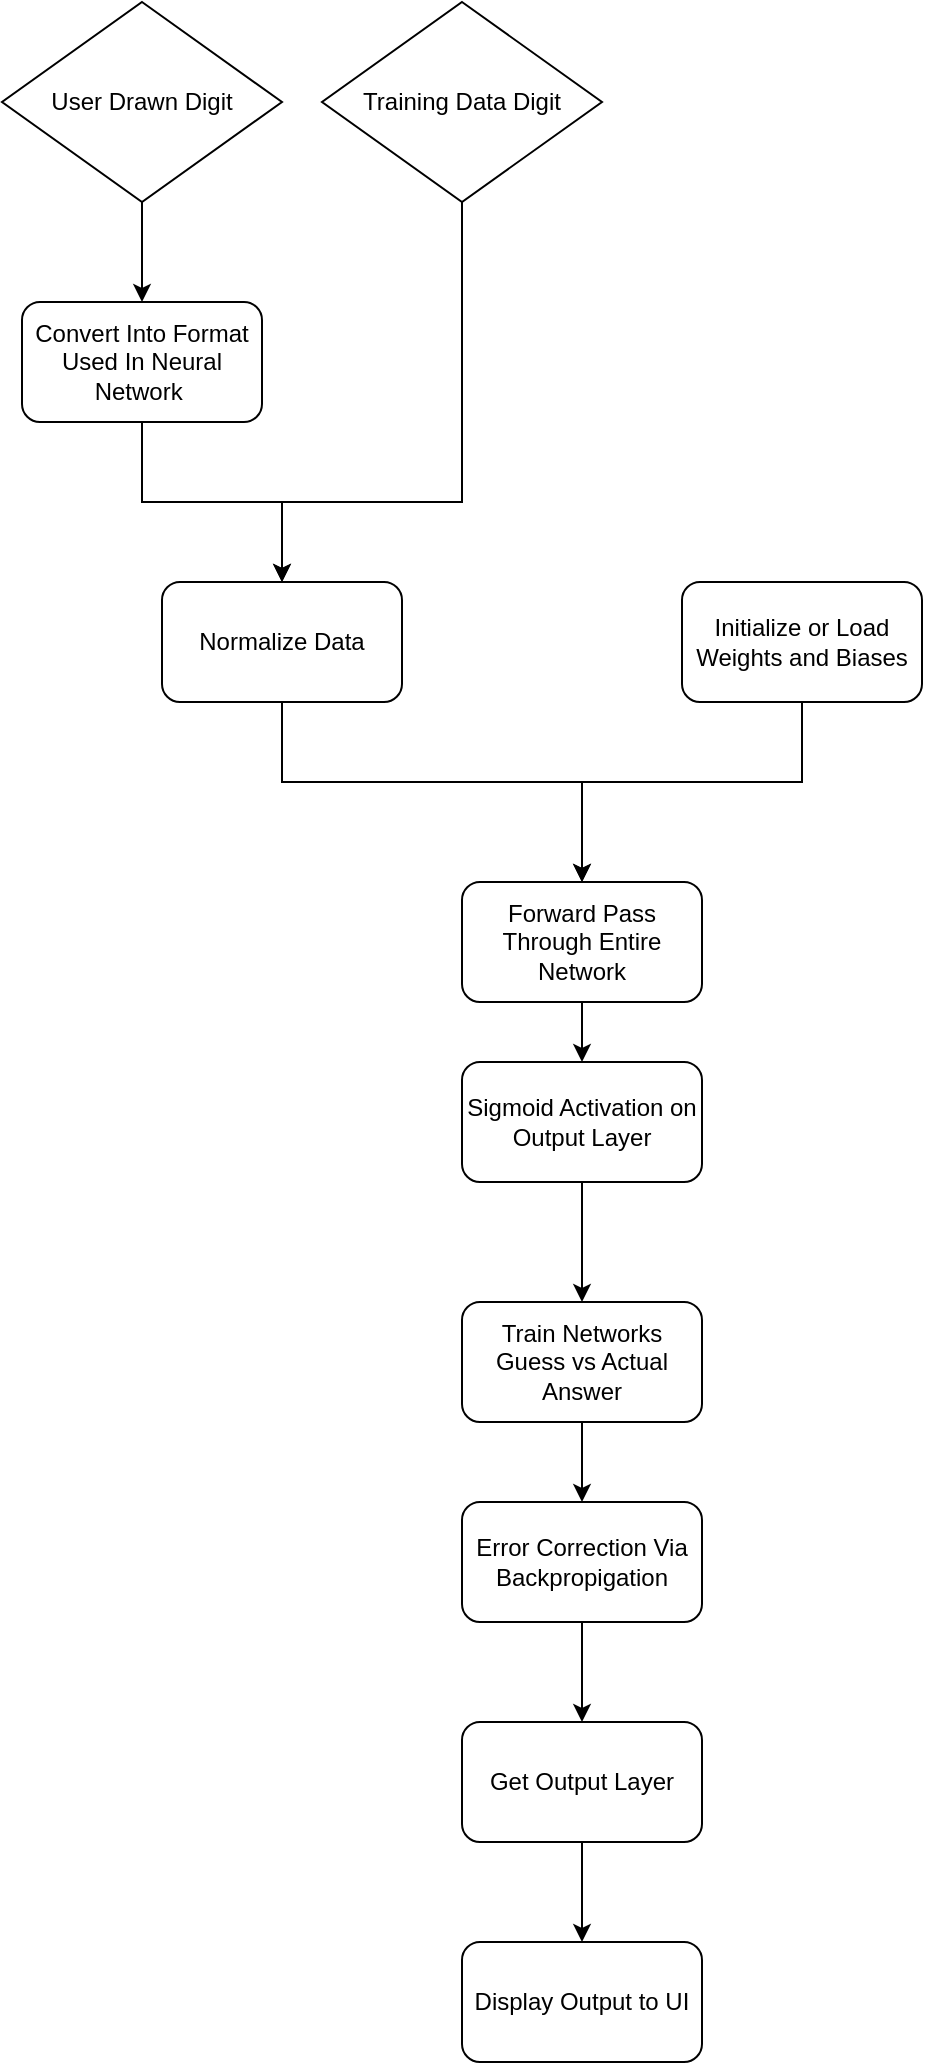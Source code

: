 <mxfile version="23.1.6" type="github">
  <diagram id="C5RBs43oDa-KdzZeNtuy" name="Page-1">
    <mxGraphModel dx="2074" dy="1140" grid="1" gridSize="10" guides="1" tooltips="1" connect="1" arrows="1" fold="1" page="1" pageScale="1" pageWidth="827" pageHeight="1169" math="0" shadow="0">
      <root>
        <mxCell id="WIyWlLk6GJQsqaUBKTNV-0" />
        <mxCell id="WIyWlLk6GJQsqaUBKTNV-1" parent="WIyWlLk6GJQsqaUBKTNV-0" />
        <mxCell id="Zw2r4LHDvT6ANM5vRxex-2" value="Convert Into Format Used In Neural Network&amp;nbsp;" style="rounded=1;whiteSpace=wrap;html=1;" vertex="1" parent="WIyWlLk6GJQsqaUBKTNV-1">
          <mxGeometry x="100" y="220" width="120" height="60" as="geometry" />
        </mxCell>
        <mxCell id="Zw2r4LHDvT6ANM5vRxex-3" value="User Drawn Digit" style="rhombus;whiteSpace=wrap;html=1;" vertex="1" parent="WIyWlLk6GJQsqaUBKTNV-1">
          <mxGeometry x="90" y="70" width="140" height="100" as="geometry" />
        </mxCell>
        <mxCell id="Zw2r4LHDvT6ANM5vRxex-27" style="edgeStyle=orthogonalEdgeStyle;rounded=0;orthogonalLoop=1;jettySize=auto;html=1;" edge="1" parent="WIyWlLk6GJQsqaUBKTNV-1" source="Zw2r4LHDvT6ANM5vRxex-4" target="Zw2r4LHDvT6ANM5vRxex-5">
          <mxGeometry relative="1" as="geometry">
            <Array as="points">
              <mxPoint x="320" y="320" />
              <mxPoint x="230" y="320" />
            </Array>
          </mxGeometry>
        </mxCell>
        <mxCell id="Zw2r4LHDvT6ANM5vRxex-4" value="Training Data Digit" style="rhombus;whiteSpace=wrap;html=1;" vertex="1" parent="WIyWlLk6GJQsqaUBKTNV-1">
          <mxGeometry x="250" y="70" width="140" height="100" as="geometry" />
        </mxCell>
        <mxCell id="Zw2r4LHDvT6ANM5vRxex-28" style="edgeStyle=orthogonalEdgeStyle;rounded=0;orthogonalLoop=1;jettySize=auto;html=1;" edge="1" parent="WIyWlLk6GJQsqaUBKTNV-1" source="Zw2r4LHDvT6ANM5vRxex-5" target="Zw2r4LHDvT6ANM5vRxex-6">
          <mxGeometry relative="1" as="geometry">
            <Array as="points">
              <mxPoint x="230" y="460" />
              <mxPoint x="380" y="460" />
            </Array>
          </mxGeometry>
        </mxCell>
        <mxCell id="Zw2r4LHDvT6ANM5vRxex-5" value="Normalize Data" style="rounded=1;whiteSpace=wrap;html=1;" vertex="1" parent="WIyWlLk6GJQsqaUBKTNV-1">
          <mxGeometry x="170" y="360" width="120" height="60" as="geometry" />
        </mxCell>
        <mxCell id="Zw2r4LHDvT6ANM5vRxex-36" value="" style="edgeStyle=orthogonalEdgeStyle;rounded=0;orthogonalLoop=1;jettySize=auto;html=1;" edge="1" parent="WIyWlLk6GJQsqaUBKTNV-1" source="Zw2r4LHDvT6ANM5vRxex-6" target="Zw2r4LHDvT6ANM5vRxex-35">
          <mxGeometry relative="1" as="geometry" />
        </mxCell>
        <mxCell id="Zw2r4LHDvT6ANM5vRxex-6" value="Forward Pass Through Entire Network" style="whiteSpace=wrap;html=1;rounded=1;" vertex="1" parent="WIyWlLk6GJQsqaUBKTNV-1">
          <mxGeometry x="320" y="510" width="120" height="60" as="geometry" />
        </mxCell>
        <mxCell id="Zw2r4LHDvT6ANM5vRxex-8" value="Initialize or Load Weights and Biases" style="rounded=1;whiteSpace=wrap;html=1;" vertex="1" parent="WIyWlLk6GJQsqaUBKTNV-1">
          <mxGeometry x="430" y="360" width="120" height="60" as="geometry" />
        </mxCell>
        <mxCell id="Zw2r4LHDvT6ANM5vRxex-12" value="" style="endArrow=classic;html=1;rounded=0;entryX=0.5;entryY=0;entryDx=0;entryDy=0;exitX=0.5;exitY=1;exitDx=0;exitDy=0;" edge="1" parent="WIyWlLk6GJQsqaUBKTNV-1" source="Zw2r4LHDvT6ANM5vRxex-8" target="Zw2r4LHDvT6ANM5vRxex-6">
          <mxGeometry width="50" height="50" relative="1" as="geometry">
            <mxPoint x="390" y="370" as="sourcePoint" />
            <mxPoint x="440" y="320" as="targetPoint" />
            <Array as="points">
              <mxPoint x="490" y="460" />
              <mxPoint x="380" y="460" />
            </Array>
          </mxGeometry>
        </mxCell>
        <mxCell id="Zw2r4LHDvT6ANM5vRxex-14" value="Train Networks Guess vs Actual Answer" style="rounded=1;whiteSpace=wrap;html=1;" vertex="1" parent="WIyWlLk6GJQsqaUBKTNV-1">
          <mxGeometry x="320" y="720" width="120" height="60" as="geometry" />
        </mxCell>
        <mxCell id="Zw2r4LHDvT6ANM5vRxex-16" value="Error Correction Via Backpropigation" style="rounded=1;whiteSpace=wrap;html=1;" vertex="1" parent="WIyWlLk6GJQsqaUBKTNV-1">
          <mxGeometry x="320" y="820" width="120" height="60" as="geometry" />
        </mxCell>
        <mxCell id="Zw2r4LHDvT6ANM5vRxex-34" value="" style="edgeStyle=orthogonalEdgeStyle;rounded=0;orthogonalLoop=1;jettySize=auto;html=1;entryX=0.5;entryY=0;entryDx=0;entryDy=0;" edge="1" parent="WIyWlLk6GJQsqaUBKTNV-1" source="Zw2r4LHDvT6ANM5vRxex-17" target="Zw2r4LHDvT6ANM5vRxex-18">
          <mxGeometry relative="1" as="geometry">
            <mxPoint x="380" y="1070" as="targetPoint" />
          </mxGeometry>
        </mxCell>
        <mxCell id="Zw2r4LHDvT6ANM5vRxex-17" value="Get Output Layer" style="rounded=1;whiteSpace=wrap;html=1;" vertex="1" parent="WIyWlLk6GJQsqaUBKTNV-1">
          <mxGeometry x="320" y="930" width="120" height="60" as="geometry" />
        </mxCell>
        <mxCell id="Zw2r4LHDvT6ANM5vRxex-18" value="Display Output to UI" style="rounded=1;whiteSpace=wrap;html=1;" vertex="1" parent="WIyWlLk6GJQsqaUBKTNV-1">
          <mxGeometry x="320" y="1040" width="120" height="60" as="geometry" />
        </mxCell>
        <mxCell id="Zw2r4LHDvT6ANM5vRxex-19" value="" style="endArrow=classic;html=1;rounded=0;exitX=0.5;exitY=1;exitDx=0;exitDy=0;" edge="1" parent="WIyWlLk6GJQsqaUBKTNV-1" source="Zw2r4LHDvT6ANM5vRxex-14" target="Zw2r4LHDvT6ANM5vRxex-16">
          <mxGeometry width="50" height="50" relative="1" as="geometry">
            <mxPoint x="390" y="710" as="sourcePoint" />
            <mxPoint x="440" y="660" as="targetPoint" />
          </mxGeometry>
        </mxCell>
        <mxCell id="Zw2r4LHDvT6ANM5vRxex-20" value="" style="endArrow=classic;html=1;rounded=0;exitX=0.5;exitY=1;exitDx=0;exitDy=0;entryX=0.5;entryY=0;entryDx=0;entryDy=0;" edge="1" parent="WIyWlLk6GJQsqaUBKTNV-1" source="Zw2r4LHDvT6ANM5vRxex-16" target="Zw2r4LHDvT6ANM5vRxex-17">
          <mxGeometry width="50" height="50" relative="1" as="geometry">
            <mxPoint x="390" y="710" as="sourcePoint" />
            <mxPoint x="440" y="660" as="targetPoint" />
          </mxGeometry>
        </mxCell>
        <mxCell id="Zw2r4LHDvT6ANM5vRxex-23" value="" style="endArrow=classic;html=1;rounded=0;exitX=0.5;exitY=1;exitDx=0;exitDy=0;entryX=0.5;entryY=0;entryDx=0;entryDy=0;" edge="1" parent="WIyWlLk6GJQsqaUBKTNV-1" source="Zw2r4LHDvT6ANM5vRxex-3" target="Zw2r4LHDvT6ANM5vRxex-2">
          <mxGeometry width="50" height="50" relative="1" as="geometry">
            <mxPoint x="-650" y="460" as="sourcePoint" />
            <mxPoint x="-600" y="410" as="targetPoint" />
          </mxGeometry>
        </mxCell>
        <mxCell id="Zw2r4LHDvT6ANM5vRxex-24" value="" style="endArrow=classic;html=1;rounded=0;entryX=0.5;entryY=0;entryDx=0;entryDy=0;" edge="1" parent="WIyWlLk6GJQsqaUBKTNV-1" source="Zw2r4LHDvT6ANM5vRxex-2" target="Zw2r4LHDvT6ANM5vRxex-5">
          <mxGeometry width="50" height="50" relative="1" as="geometry">
            <mxPoint x="160" y="330" as="sourcePoint" />
            <mxPoint x="240" y="320" as="targetPoint" />
            <Array as="points">
              <mxPoint x="160" y="320" />
              <mxPoint x="230" y="320" />
            </Array>
          </mxGeometry>
        </mxCell>
        <mxCell id="Zw2r4LHDvT6ANM5vRxex-37" value="" style="edgeStyle=orthogonalEdgeStyle;rounded=0;orthogonalLoop=1;jettySize=auto;html=1;" edge="1" parent="WIyWlLk6GJQsqaUBKTNV-1" source="Zw2r4LHDvT6ANM5vRxex-35" target="Zw2r4LHDvT6ANM5vRxex-14">
          <mxGeometry relative="1" as="geometry" />
        </mxCell>
        <mxCell id="Zw2r4LHDvT6ANM5vRxex-35" value="Sigmoid Activation on Output Layer" style="rounded=1;whiteSpace=wrap;html=1;" vertex="1" parent="WIyWlLk6GJQsqaUBKTNV-1">
          <mxGeometry x="320" y="600" width="120" height="60" as="geometry" />
        </mxCell>
      </root>
    </mxGraphModel>
  </diagram>
</mxfile>
